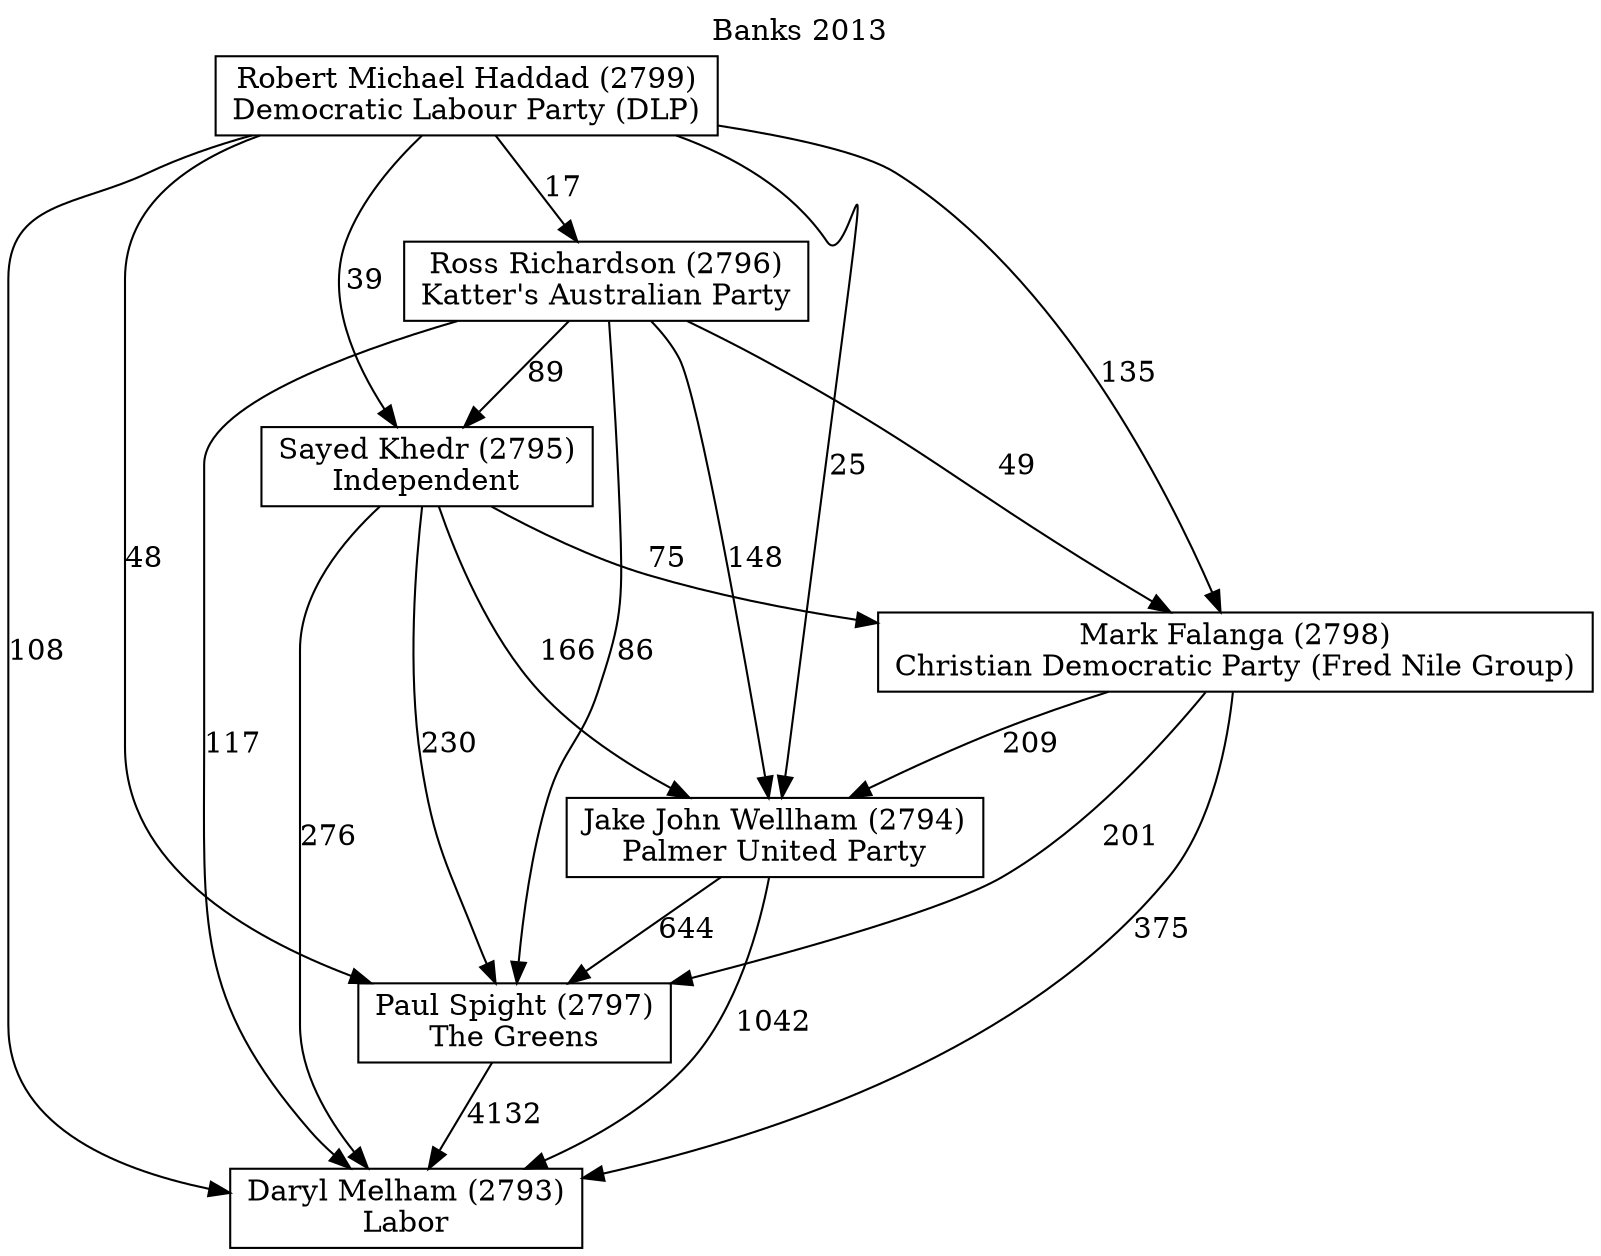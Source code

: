 // House preference flow
digraph "Daryl Melham (2793)_Banks_2013" {
	graph [label="Banks 2013" labelloc=t mclimit=10]
	node [shape=box]
	"Daryl Melham (2793)" [label="Daryl Melham (2793)
Labor"]
	"Paul Spight (2797)" [label="Paul Spight (2797)
The Greens"]
	"Jake John Wellham (2794)" [label="Jake John Wellham (2794)
Palmer United Party"]
	"Mark Falanga (2798)" [label="Mark Falanga (2798)
Christian Democratic Party (Fred Nile Group)"]
	"Sayed Khedr (2795)" [label="Sayed Khedr (2795)
Independent"]
	"Ross Richardson (2796)" [label="Ross Richardson (2796)
Katter's Australian Party"]
	"Robert Michael Haddad (2799)" [label="Robert Michael Haddad (2799)
Democratic Labour Party (DLP)"]
	"Paul Spight (2797)" -> "Daryl Melham (2793)" [label=4132]
	"Jake John Wellham (2794)" -> "Paul Spight (2797)" [label=644]
	"Mark Falanga (2798)" -> "Jake John Wellham (2794)" [label=209]
	"Sayed Khedr (2795)" -> "Mark Falanga (2798)" [label=75]
	"Ross Richardson (2796)" -> "Sayed Khedr (2795)" [label=89]
	"Robert Michael Haddad (2799)" -> "Ross Richardson (2796)" [label=17]
	"Jake John Wellham (2794)" -> "Daryl Melham (2793)" [label=1042]
	"Mark Falanga (2798)" -> "Daryl Melham (2793)" [label=375]
	"Sayed Khedr (2795)" -> "Daryl Melham (2793)" [label=276]
	"Ross Richardson (2796)" -> "Daryl Melham (2793)" [label=117]
	"Robert Michael Haddad (2799)" -> "Daryl Melham (2793)" [label=108]
	"Robert Michael Haddad (2799)" -> "Sayed Khedr (2795)" [label=39]
	"Ross Richardson (2796)" -> "Mark Falanga (2798)" [label=49]
	"Robert Michael Haddad (2799)" -> "Mark Falanga (2798)" [label=135]
	"Sayed Khedr (2795)" -> "Jake John Wellham (2794)" [label=166]
	"Ross Richardson (2796)" -> "Jake John Wellham (2794)" [label=148]
	"Robert Michael Haddad (2799)" -> "Jake John Wellham (2794)" [label=25]
	"Mark Falanga (2798)" -> "Paul Spight (2797)" [label=201]
	"Sayed Khedr (2795)" -> "Paul Spight (2797)" [label=230]
	"Ross Richardson (2796)" -> "Paul Spight (2797)" [label=86]
	"Robert Michael Haddad (2799)" -> "Paul Spight (2797)" [label=48]
}
